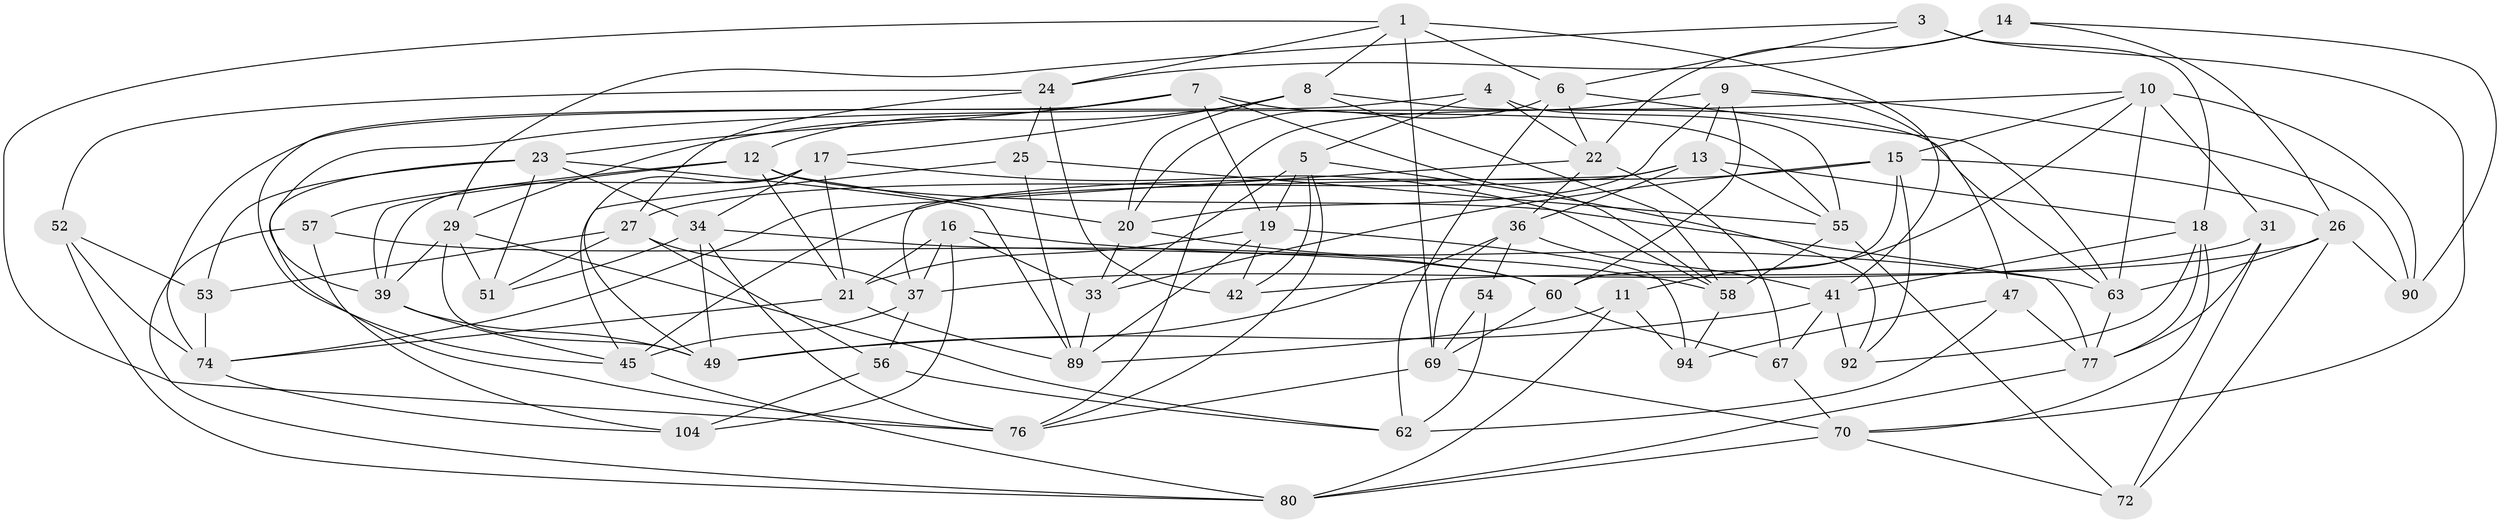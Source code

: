 // Generated by graph-tools (version 1.1) at 2025/52/02/27/25 19:52:34]
// undirected, 62 vertices, 164 edges
graph export_dot {
graph [start="1"]
  node [color=gray90,style=filled];
  1 [super="+2"];
  3;
  4;
  5 [super="+43"];
  6 [super="+88"];
  7 [super="+48"];
  8 [super="+96"];
  9 [super="+35"];
  10 [super="+99"];
  11;
  12 [super="+83"];
  13 [super="+82"];
  14;
  15 [super="+65"];
  16 [super="+32"];
  17 [super="+28"];
  18 [super="+30"];
  19 [super="+98"];
  20 [super="+44"];
  21 [super="+38"];
  22 [super="+79"];
  23 [super="+64"];
  24 [super="+91"];
  25;
  26 [super="+61"];
  27 [super="+50"];
  29 [super="+40"];
  31;
  33 [super="+101"];
  34 [super="+46"];
  36 [super="+73"];
  37 [super="+68"];
  39 [super="+84"];
  41 [super="+59"];
  42;
  45 [super="+66"];
  47;
  49 [super="+71"];
  51;
  52;
  53;
  54;
  55 [super="+100"];
  56;
  57;
  58 [super="+87"];
  60 [super="+95"];
  62 [super="+102"];
  63 [super="+85"];
  67;
  69 [super="+81"];
  70 [super="+75"];
  72;
  74 [super="+86"];
  76 [super="+78"];
  77 [super="+93"];
  80 [super="+97"];
  89 [super="+103"];
  90;
  92;
  94;
  104;
  1 -- 8;
  1 -- 76;
  1 -- 24;
  1 -- 69;
  1 -- 6;
  1 -- 41;
  3 -- 18;
  3 -- 29;
  3 -- 70;
  3 -- 6;
  4 -- 74;
  4 -- 55;
  4 -- 22;
  4 -- 5;
  5 -- 42;
  5 -- 76;
  5 -- 19;
  5 -- 92;
  5 -- 33;
  6 -- 62;
  6 -- 22;
  6 -- 20;
  6 -- 63;
  7 -- 45;
  7 -- 58;
  7 -- 19;
  7 -- 55;
  7 -- 23;
  7 -- 12;
  8 -- 17;
  8 -- 58;
  8 -- 29;
  8 -- 63;
  8 -- 20;
  9 -- 60;
  9 -- 47;
  9 -- 76;
  9 -- 90;
  9 -- 20;
  9 -- 13;
  10 -- 31;
  10 -- 11;
  10 -- 63;
  10 -- 90;
  10 -- 39;
  10 -- 15;
  11 -- 80;
  11 -- 89;
  11 -- 94;
  12 -- 21;
  12 -- 39;
  12 -- 20;
  12 -- 57;
  12 -- 77;
  13 -- 36;
  13 -- 37;
  13 -- 55;
  13 -- 18;
  13 -- 27;
  14 -- 24;
  14 -- 90;
  14 -- 26;
  14 -- 22;
  15 -- 26;
  15 -- 45;
  15 -- 92;
  15 -- 33;
  15 -- 60;
  16 -- 104;
  16 -- 33 [weight=2];
  16 -- 21;
  16 -- 37;
  16 -- 63;
  17 -- 49;
  17 -- 34;
  17 -- 58;
  17 -- 21;
  17 -- 39;
  18 -- 41;
  18 -- 92;
  18 -- 77;
  18 -- 70;
  19 -- 94;
  19 -- 42;
  19 -- 21;
  19 -- 89;
  20 -- 33;
  20 -- 58;
  21 -- 89;
  21 -- 74;
  22 -- 36;
  22 -- 67;
  22 -- 74;
  23 -- 76;
  23 -- 51;
  23 -- 53;
  23 -- 89;
  23 -- 34;
  24 -- 52;
  24 -- 27;
  24 -- 42;
  24 -- 25;
  25 -- 55;
  25 -- 45;
  25 -- 89;
  26 -- 72;
  26 -- 63;
  26 -- 42;
  26 -- 90;
  27 -- 56;
  27 -- 53;
  27 -- 37;
  27 -- 51;
  29 -- 51;
  29 -- 49;
  29 -- 62;
  29 -- 39;
  31 -- 72;
  31 -- 37;
  31 -- 77;
  33 -- 89;
  34 -- 76;
  34 -- 51;
  34 -- 60;
  34 -- 49;
  36 -- 69;
  36 -- 41;
  36 -- 54;
  36 -- 49;
  37 -- 56;
  37 -- 45;
  39 -- 49;
  39 -- 45;
  41 -- 67;
  41 -- 92;
  41 -- 49;
  45 -- 80;
  47 -- 94;
  47 -- 62;
  47 -- 77;
  52 -- 80;
  52 -- 74;
  52 -- 53;
  53 -- 74;
  54 -- 62 [weight=2];
  54 -- 69;
  55 -- 72;
  55 -- 58;
  56 -- 104;
  56 -- 62;
  57 -- 104;
  57 -- 80;
  57 -- 60;
  58 -- 94;
  60 -- 67;
  60 -- 69;
  63 -- 77;
  67 -- 70;
  69 -- 76;
  69 -- 70;
  70 -- 72;
  70 -- 80;
  74 -- 104;
  77 -- 80;
}
